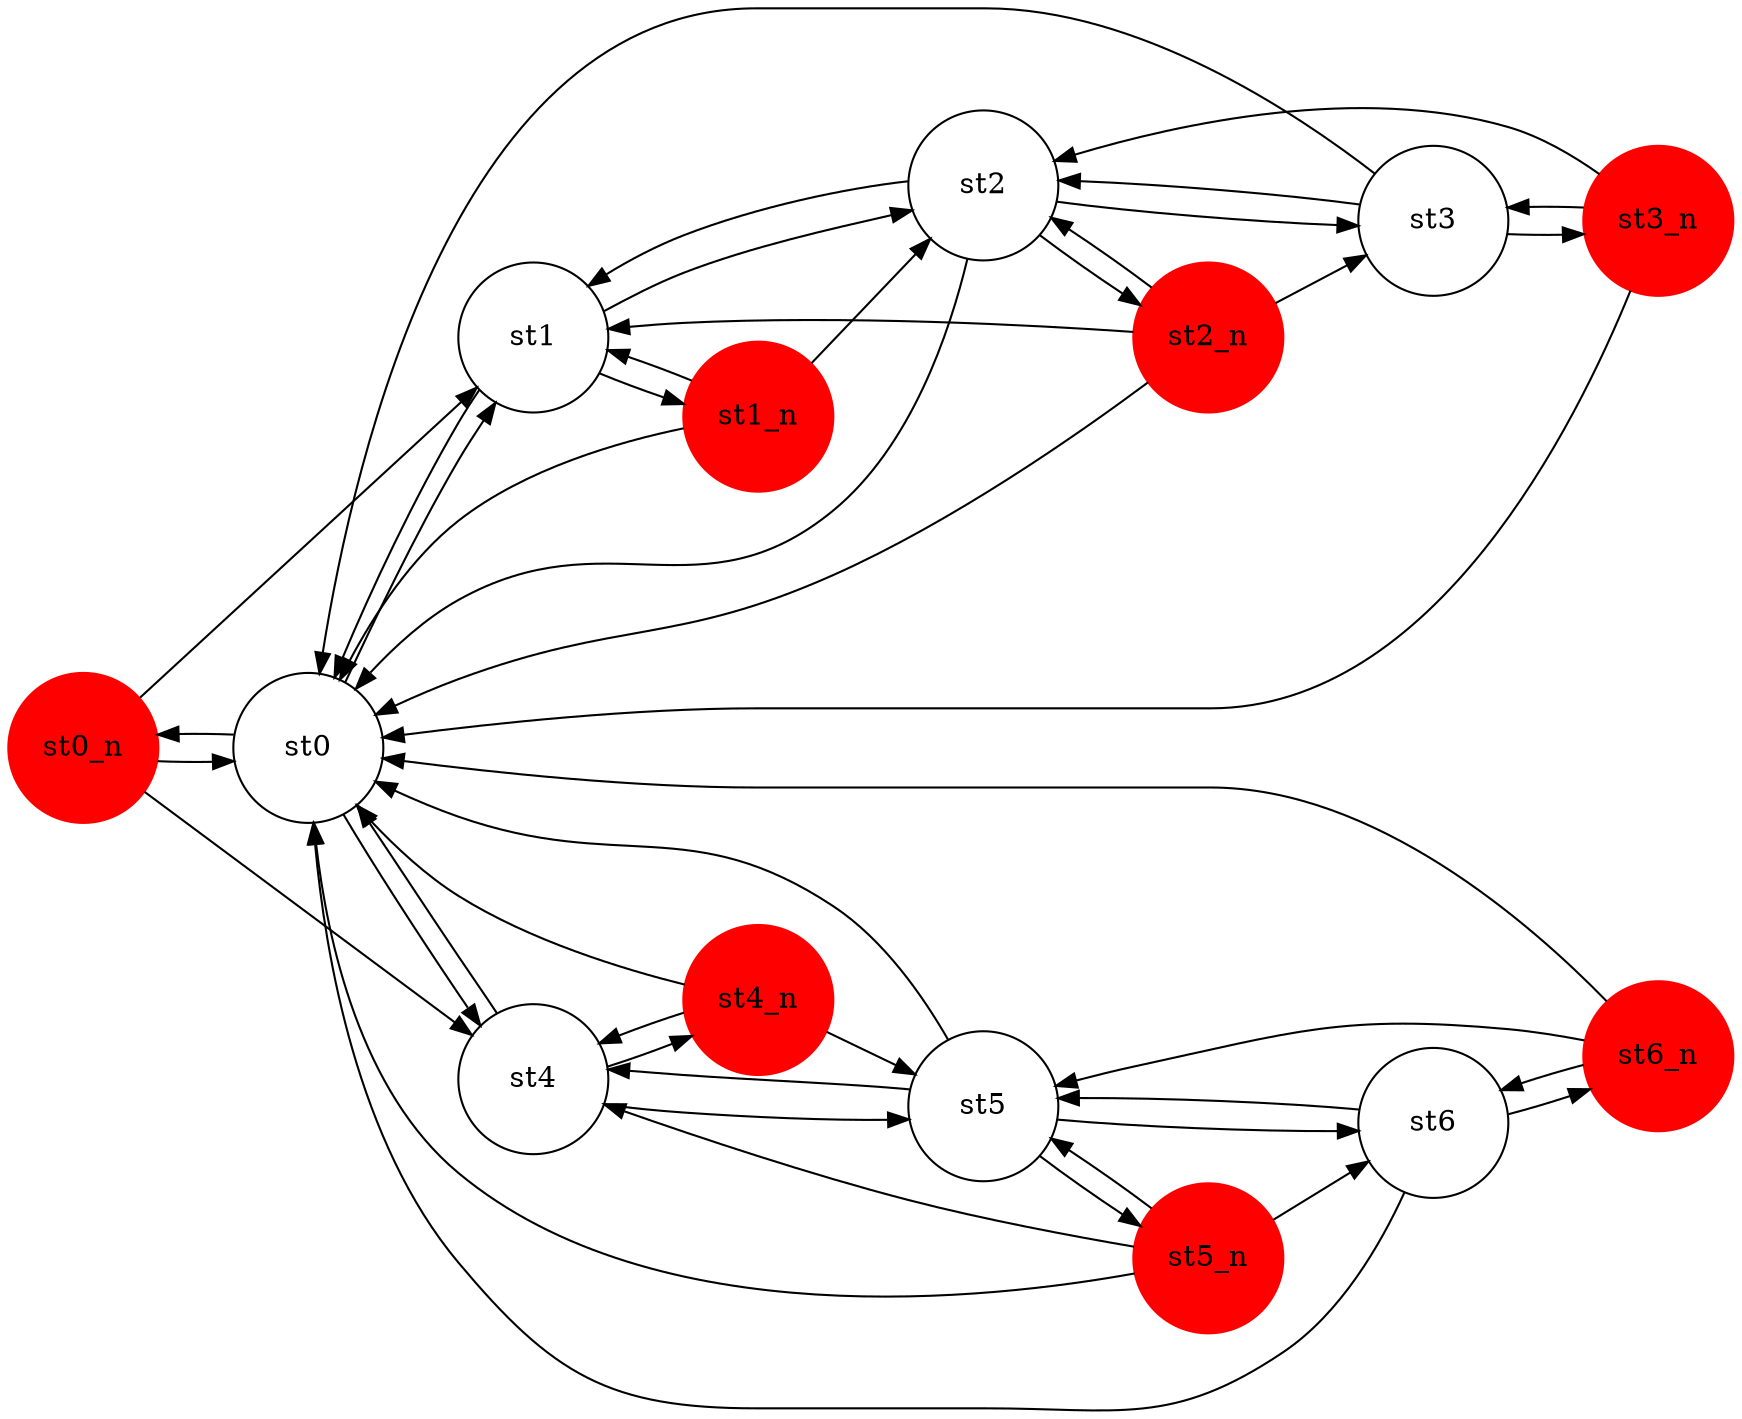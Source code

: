 #Total states is 0, including 0 states and 0 newstates
#Total transisions is 0, including 0 transistions and 0 new transitions
digraph finite_state_machine {
	rankdir=LR;
	size="20,20";
	resolution="300";
	overlap=false;

	node [shape = circle, fixedsize=true, width = 1, color = red, style = filled];
	st0_n;
 	st1_n;
 	st2_n;
 	st3_n;
 	st4_n;
 	st5_n;
 	st6_n;
 
	node [shape = circle, color = black, style = unfilled];
	st0;
 	st1;
 	st2;
 	st3;
 	st4;
 	st5;
 	st6;
 	st0 -> st0_n;
	st0 -> st1;
	st0 -> st4;
	st0_n -> st0;
	st0_n -> st1;
	st0_n -> st4;
	st1 -> st0;
	st1 -> st1_n;
	st1 -> st2;
	st1_n -> st0;
	st1_n -> st1;
	st1_n -> st2;
	st2 -> st0;
	st2 -> st1;
	st2 -> st2_n;
	st2 -> st3;
	st2_n -> st0;
	st2_n -> st1;
	st2_n -> st2;
	st2_n -> st3;
	st3 -> st0;
	st3 -> st2;
	st3 -> st3_n;
	st3_n -> st0;
	st3_n -> st2;
	st3_n -> st3;
	st4 -> st0;
	st4 -> st4_n;
	st4 -> st5;
	st4_n -> st0;
	st4_n -> st4;
	st4_n -> st5;
	st5 -> st0;
	st5 -> st4;
	st5 -> st5_n;
	st5 -> st6;
	st5_n -> st0;
	st5_n -> st4;
	st5_n -> st5;
	st5_n -> st6;
	st6 -> st0;
	st6 -> st5;
	st6 -> st6_n;
	st6_n -> st0;
	st6_n -> st5;
	st6_n -> st6;
}
